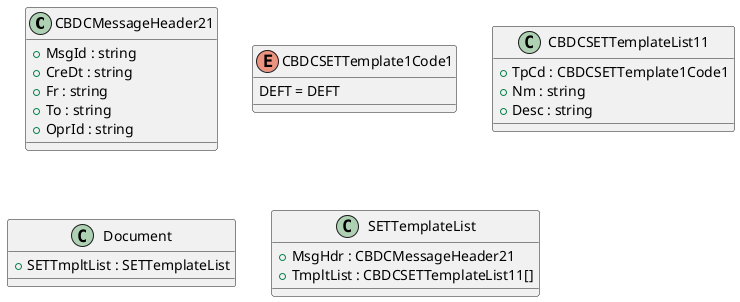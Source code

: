 @startuml

class CBDCMessageHeader21 {
    +MsgId : string
    +CreDt : string
    +Fr : string
    +To : string
    +OprId : string
}
enum CBDCSETTemplate1Code1 {
    DEFT = DEFT
}
class CBDCSETTemplateList11 {
    +TpCd : CBDCSETTemplate1Code1
    +Nm : string
    +Desc : string
}
class Document {
    +SETTmpltList : SETTemplateList
}
class SETTemplateList {
    +MsgHdr : CBDCMessageHeader21
    +TmpltList : CBDCSETTemplateList11[]
}

@enduml
